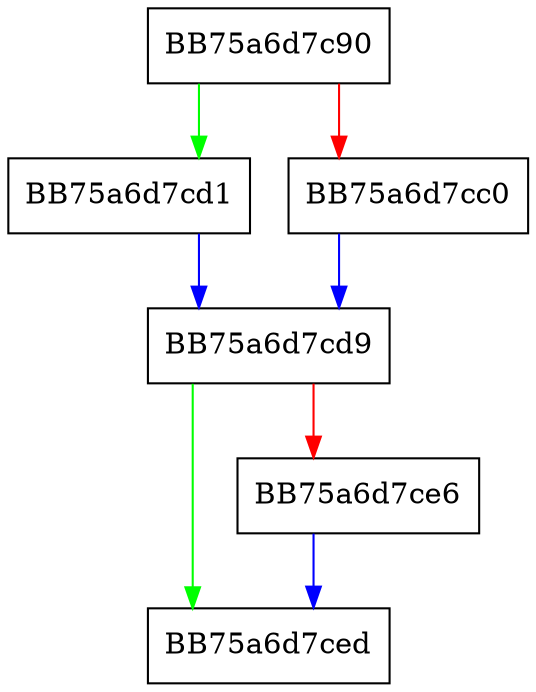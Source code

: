 digraph RpfAPI_force_vm_rescan {
  node [shape="box"];
  graph [splines=ortho];
  BB75a6d7c90 -> BB75a6d7cd1 [color="green"];
  BB75a6d7c90 -> BB75a6d7cc0 [color="red"];
  BB75a6d7cc0 -> BB75a6d7cd9 [color="blue"];
  BB75a6d7cd1 -> BB75a6d7cd9 [color="blue"];
  BB75a6d7cd9 -> BB75a6d7ced [color="green"];
  BB75a6d7cd9 -> BB75a6d7ce6 [color="red"];
  BB75a6d7ce6 -> BB75a6d7ced [color="blue"];
}